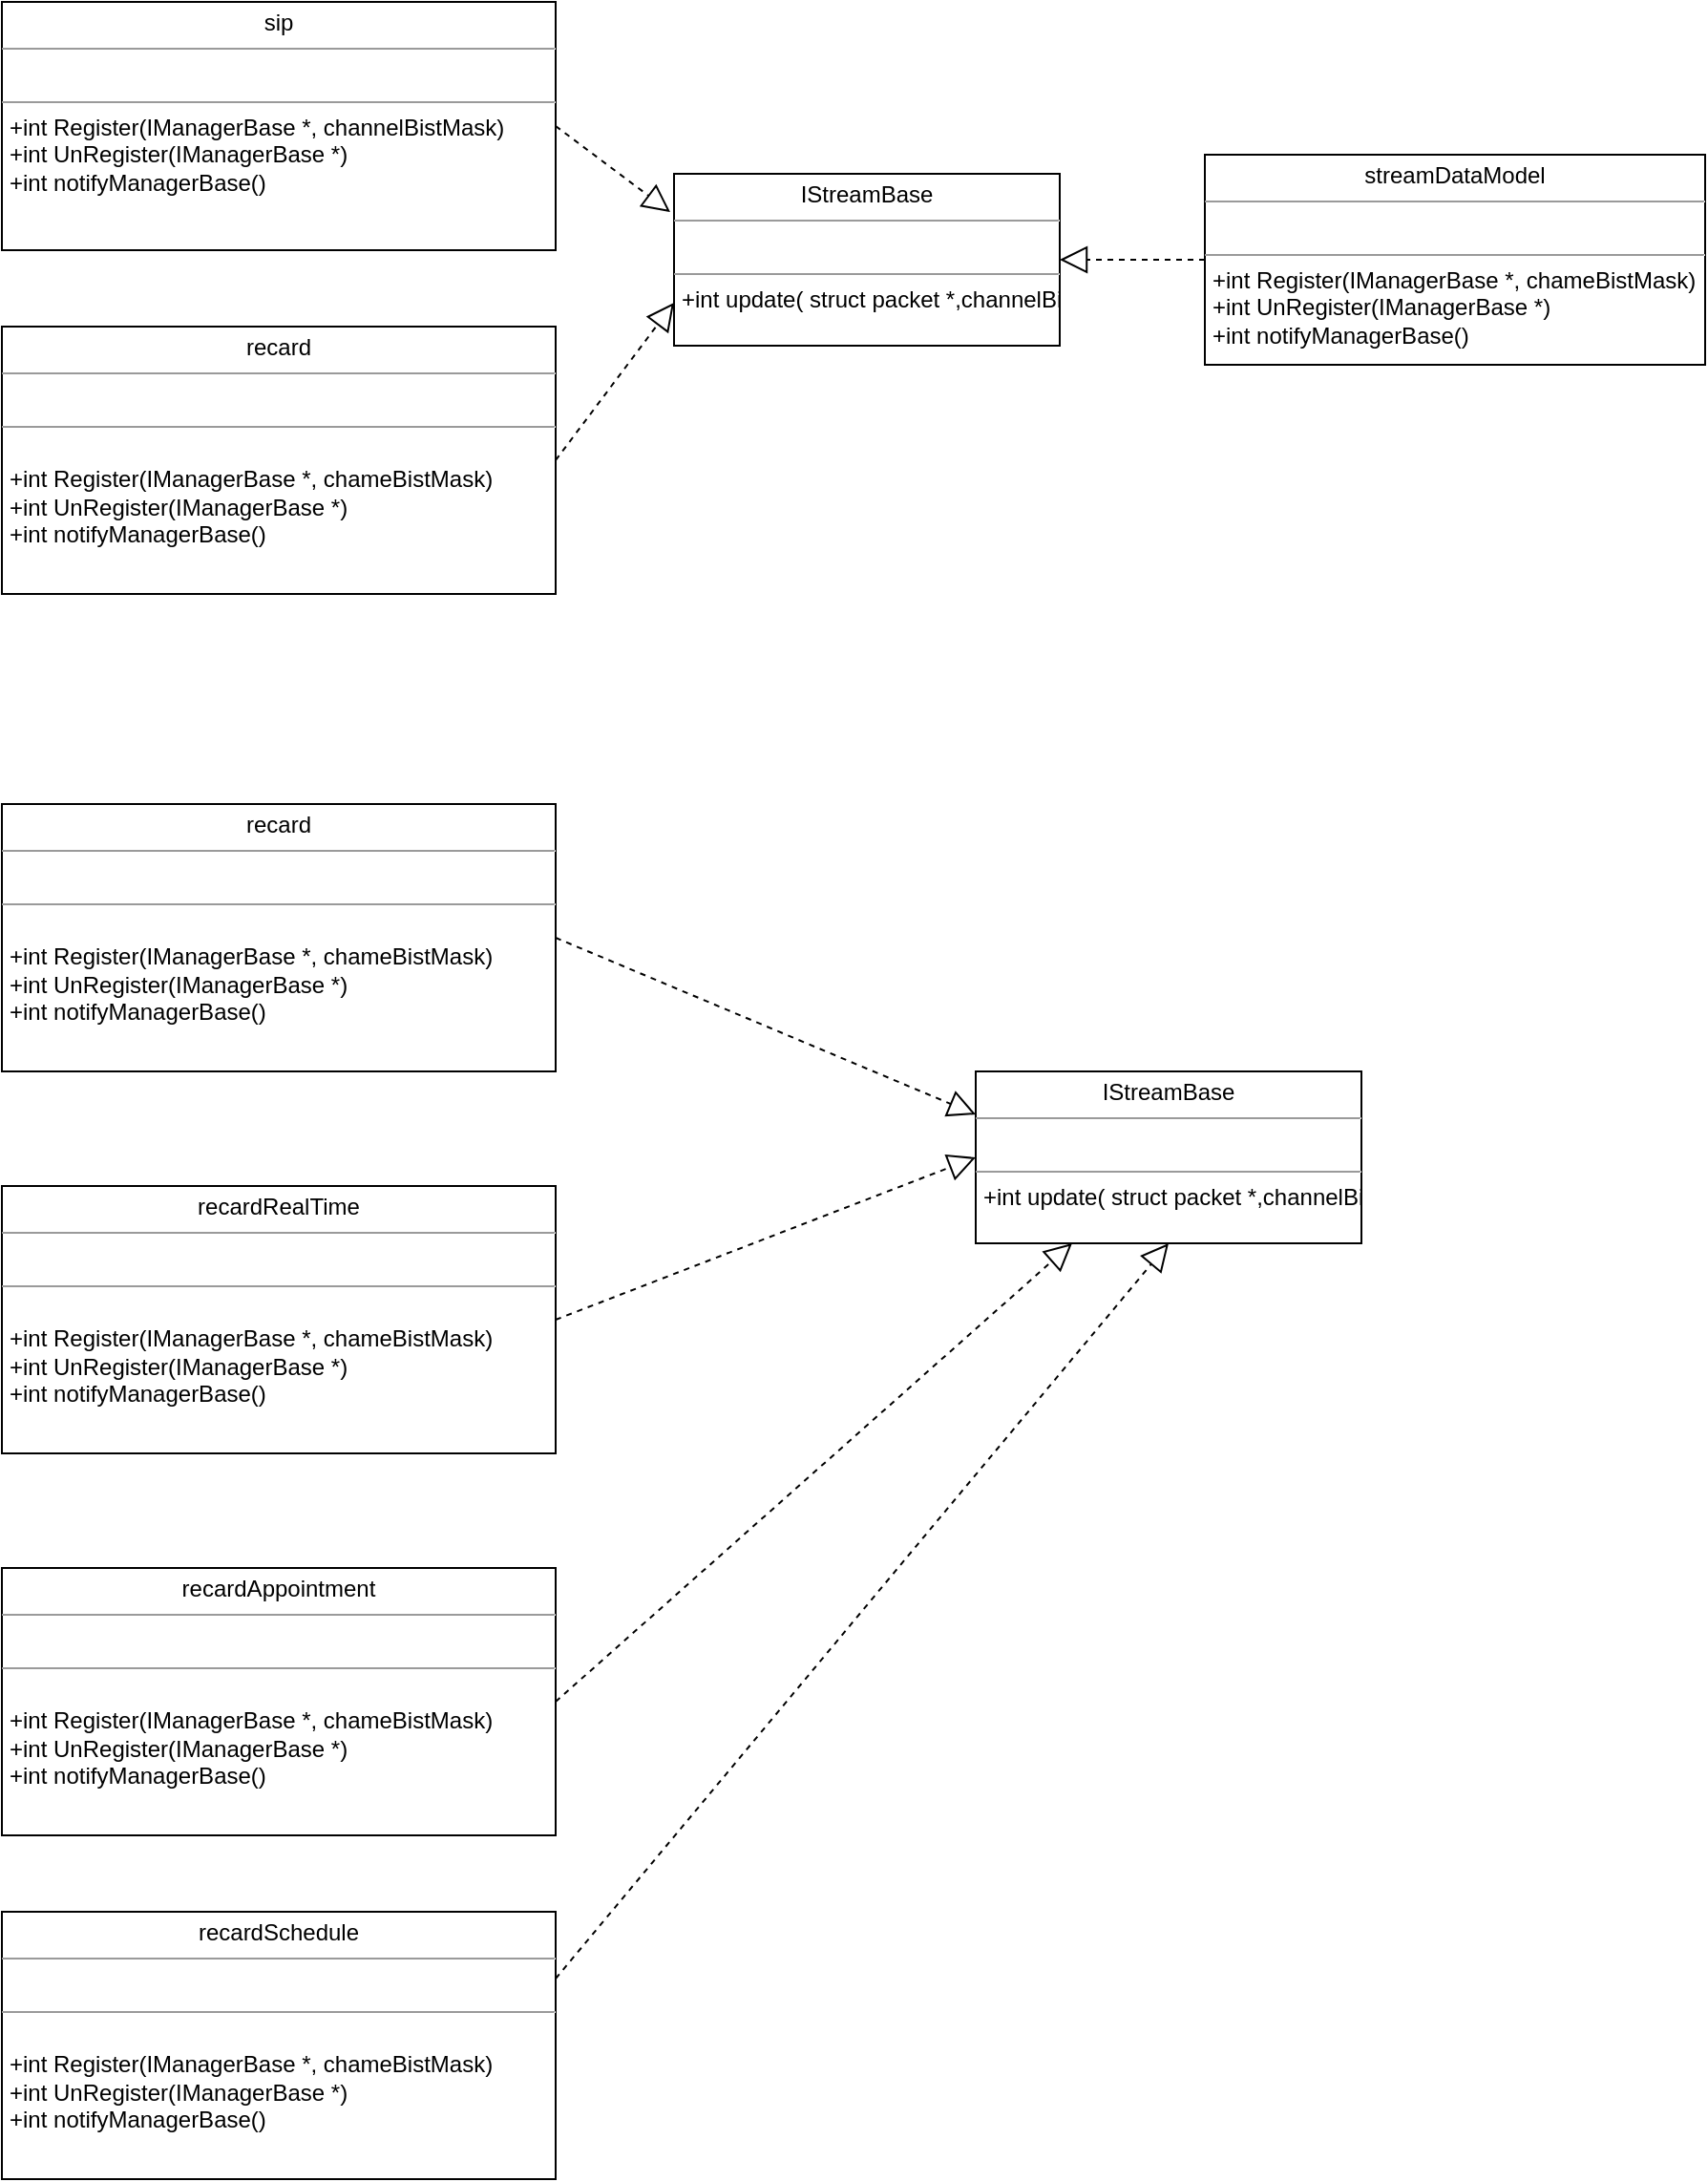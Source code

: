 <mxfile version="10.9.5" type="github"><diagram name="Page-1" id="c4acf3e9-155e-7222-9cf6-157b1a14988f"><mxGraphModel dx="1094" dy="550" grid="1" gridSize="10" guides="1" tooltips="1" connect="1" arrows="1" fold="1" page="1" pageScale="1" pageWidth="850" pageHeight="1100" background="#ffffff" math="0" shadow="0"><root><mxCell id="0"/><mxCell id="1" parent="0"/><mxCell id="OziMw-vRDMhJo8tHJkSu-1" value="&lt;p style=&quot;margin: 0px ; margin-top: 4px ; text-align: center&quot;&gt;&lt;span style=&quot;text-align: left&quot;&gt;recard&lt;/span&gt;&lt;br&gt;&lt;/p&gt;&lt;hr size=&quot;1&quot;&gt;&lt;p style=&quot;margin: 0px ; margin-left: 4px&quot;&gt;&lt;br&gt;&lt;/p&gt;&lt;hr size=&quot;1&quot;&gt;&lt;p style=&quot;margin: 0px ; margin-left: 4px&quot;&gt;&lt;br&gt;&lt;/p&gt;&lt;p style=&quot;margin: 0px 0px 0px 4px&quot;&gt;+int Register(IManagerBase *, chameBistMask)&lt;/p&gt;&lt;p style=&quot;margin: 0px 0px 0px 4px&quot;&gt;+int UnRegister(IManagerBase *)&lt;/p&gt;&lt;p style=&quot;margin: 0px 0px 0px 4px&quot;&gt;+int notifyManagerBase()&lt;/p&gt;" style="verticalAlign=top;align=left;overflow=fill;fontSize=12;fontFamily=Helvetica;html=1;rounded=0;shadow=0;comic=0;labelBackgroundColor=none;strokeColor=#000000;strokeWidth=1;fillColor=#ffffff;" vertex="1" parent="1"><mxGeometry x="20" y="180" width="290" height="140" as="geometry"/></mxCell><mxCell id="OziMw-vRDMhJo8tHJkSu-2" value="&lt;p style=&quot;margin: 0px ; margin-top: 4px ; text-align: center&quot;&gt;&lt;span style=&quot;text-align: left&quot;&gt;sip&lt;/span&gt;&lt;br&gt;&lt;/p&gt;&lt;hr size=&quot;1&quot;&gt;&lt;p style=&quot;margin: 0px 0px 0px 4px&quot;&gt;&lt;br&gt;&lt;/p&gt;&lt;hr size=&quot;1&quot;&gt;&lt;p style=&quot;margin: 0px 0px 0px 4px&quot;&gt;+int Register(IManagerBase *, channelBistMask)&lt;/p&gt;&lt;p style=&quot;margin: 0px 0px 0px 4px&quot;&gt;+int UnRegister(IManagerBase *)&lt;/p&gt;&lt;p style=&quot;margin: 0px 0px 0px 4px&quot;&gt;+int notifyManagerBase()&lt;/p&gt;&lt;p style=&quot;margin: 0px ; margin-left: 4px&quot;&gt;&lt;br&gt;&lt;/p&gt;" style="verticalAlign=top;align=left;overflow=fill;fontSize=12;fontFamily=Helvetica;html=1;rounded=0;shadow=0;comic=0;labelBackgroundColor=none;strokeColor=#000000;strokeWidth=1;fillColor=#ffffff;" vertex="1" parent="1"><mxGeometry x="20" y="10" width="290" height="130" as="geometry"/></mxCell><mxCell id="OziMw-vRDMhJo8tHJkSu-3" value="&lt;p style=&quot;margin: 0px ; margin-top: 4px ; text-align: center&quot;&gt;&lt;span style=&quot;text-align: left&quot;&gt;IStreamBase&lt;/span&gt;&lt;br&gt;&lt;/p&gt;&lt;hr size=&quot;1&quot;&gt;&lt;p style=&quot;margin: 0px ; margin-left: 4px&quot;&gt;&lt;br&gt;&lt;/p&gt;&lt;hr size=&quot;1&quot;&gt;&lt;p style=&quot;margin: 0px ; margin-left: 4px&quot;&gt;+&lt;span&gt;int update( struct packet *,channelBitmask)&lt;/span&gt;&lt;/p&gt;&lt;p style=&quot;margin: 0px ; margin-left: 4px&quot;&gt;&lt;br&gt;&lt;/p&gt;" style="verticalAlign=top;align=left;overflow=fill;fontSize=12;fontFamily=Helvetica;html=1;rounded=0;shadow=0;comic=0;labelBackgroundColor=none;strokeColor=#000000;strokeWidth=1;fillColor=#ffffff;" vertex="1" parent="1"><mxGeometry x="372" y="100" width="202" height="90" as="geometry"/></mxCell><mxCell id="OziMw-vRDMhJo8tHJkSu-4" value="" style="endArrow=block;dashed=1;endFill=0;endSize=12;html=1;exitX=1;exitY=0.5;exitDx=0;exitDy=0;" edge="1" parent="1" source="OziMw-vRDMhJo8tHJkSu-2"><mxGeometry width="160" relative="1" as="geometry"><mxPoint x="430" y="-115" as="sourcePoint"/><mxPoint x="370" y="120" as="targetPoint"/></mxGeometry></mxCell><mxCell id="OziMw-vRDMhJo8tHJkSu-5" value="" style="endArrow=block;dashed=1;endFill=0;endSize=12;html=1;exitX=1;exitY=0.5;exitDx=0;exitDy=0;entryX=0;entryY=0.75;entryDx=0;entryDy=0;" edge="1" parent="1" source="OziMw-vRDMhJo8tHJkSu-1" target="OziMw-vRDMhJo8tHJkSu-3"><mxGeometry width="160" relative="1" as="geometry"><mxPoint x="240" y="120" as="sourcePoint"/><mxPoint x="380" y="130" as="targetPoint"/></mxGeometry></mxCell><mxCell id="OziMw-vRDMhJo8tHJkSu-6" value="&lt;p style=&quot;margin: 0px ; margin-top: 4px ; text-align: center&quot;&gt;&lt;span style=&quot;text-align: left&quot;&gt;streamDataModel&lt;/span&gt;&lt;br&gt;&lt;/p&gt;&lt;hr size=&quot;1&quot;&gt;&lt;p style=&quot;margin: 0px ; margin-left: 4px&quot;&gt;&lt;br&gt;&lt;/p&gt;&lt;hr size=&quot;1&quot;&gt;&lt;p style=&quot;margin: 0px ; margin-left: 4px&quot;&gt;+&lt;span&gt;int Register(IManagerBase *, chameBistMask)&lt;/span&gt;&lt;/p&gt;&lt;p style=&quot;margin: 0px 0px 0px 4px&quot;&gt;+int UnRegister(IManagerBase *)&lt;/p&gt;&lt;p style=&quot;margin: 0px 0px 0px 4px&quot;&gt;+int notifyManagerBase()&lt;/p&gt;&lt;p style=&quot;margin: 0px ; margin-left: 4px&quot;&gt;&lt;br&gt;&lt;/p&gt;" style="verticalAlign=top;align=left;overflow=fill;fontSize=12;fontFamily=Helvetica;html=1;rounded=0;shadow=0;comic=0;labelBackgroundColor=none;strokeColor=#000000;strokeWidth=1;fillColor=#ffffff;" vertex="1" parent="1"><mxGeometry x="650" y="90" width="262" height="110" as="geometry"/></mxCell><mxCell id="OziMw-vRDMhJo8tHJkSu-7" value="" style="endArrow=block;dashed=1;endFill=0;endSize=12;html=1;exitX=0;exitY=0.5;exitDx=0;exitDy=0;entryX=1;entryY=0.5;entryDx=0;entryDy=0;" edge="1" parent="1" source="OziMw-vRDMhJo8tHJkSu-6" target="OziMw-vRDMhJo8tHJkSu-3"><mxGeometry width="160" relative="1" as="geometry"><mxPoint x="320" y="260" as="sourcePoint"/><mxPoint x="382" y="178" as="targetPoint"/></mxGeometry></mxCell><mxCell id="OziMw-vRDMhJo8tHJkSu-8" value="&lt;p style=&quot;margin: 0px ; margin-top: 4px ; text-align: center&quot;&gt;&lt;span style=&quot;text-align: left&quot;&gt;recard&lt;/span&gt;&lt;br&gt;&lt;/p&gt;&lt;hr size=&quot;1&quot;&gt;&lt;p style=&quot;margin: 0px ; margin-left: 4px&quot;&gt;&lt;br&gt;&lt;/p&gt;&lt;hr size=&quot;1&quot;&gt;&lt;p style=&quot;margin: 0px ; margin-left: 4px&quot;&gt;&lt;br&gt;&lt;/p&gt;&lt;p style=&quot;margin: 0px 0px 0px 4px&quot;&gt;+int Register(IManagerBase *, chameBistMask)&lt;/p&gt;&lt;p style=&quot;margin: 0px 0px 0px 4px&quot;&gt;+int UnRegister(IManagerBase *)&lt;/p&gt;&lt;p style=&quot;margin: 0px 0px 0px 4px&quot;&gt;+int notifyManagerBase()&lt;/p&gt;" style="verticalAlign=top;align=left;overflow=fill;fontSize=12;fontFamily=Helvetica;html=1;rounded=0;shadow=0;comic=0;labelBackgroundColor=none;strokeColor=#000000;strokeWidth=1;fillColor=#ffffff;" vertex="1" parent="1"><mxGeometry x="20" y="430" width="290" height="140" as="geometry"/></mxCell><mxCell id="OziMw-vRDMhJo8tHJkSu-9" value="&lt;p style=&quot;margin: 0px ; margin-top: 4px ; text-align: center&quot;&gt;&lt;span style=&quot;text-align: left&quot;&gt;recardRealTime&lt;/span&gt;&lt;br&gt;&lt;/p&gt;&lt;hr size=&quot;1&quot;&gt;&lt;p style=&quot;margin: 0px ; margin-left: 4px&quot;&gt;&lt;br&gt;&lt;/p&gt;&lt;hr size=&quot;1&quot;&gt;&lt;p style=&quot;margin: 0px ; margin-left: 4px&quot;&gt;&lt;br&gt;&lt;/p&gt;&lt;p style=&quot;margin: 0px 0px 0px 4px&quot;&gt;+int Register(IManagerBase *, chameBistMask)&lt;/p&gt;&lt;p style=&quot;margin: 0px 0px 0px 4px&quot;&gt;+int UnRegister(IManagerBase *)&lt;/p&gt;&lt;p style=&quot;margin: 0px 0px 0px 4px&quot;&gt;+int notifyManagerBase()&lt;/p&gt;" style="verticalAlign=top;align=left;overflow=fill;fontSize=12;fontFamily=Helvetica;html=1;rounded=0;shadow=0;comic=0;labelBackgroundColor=none;strokeColor=#000000;strokeWidth=1;fillColor=#ffffff;" vertex="1" parent="1"><mxGeometry x="20" y="630" width="290" height="140" as="geometry"/></mxCell><mxCell id="OziMw-vRDMhJo8tHJkSu-10" value="&lt;p style=&quot;margin: 0px ; margin-top: 4px ; text-align: center&quot;&gt;&lt;span style=&quot;text-align: left&quot;&gt;IStreamBase&lt;/span&gt;&lt;br&gt;&lt;/p&gt;&lt;hr size=&quot;1&quot;&gt;&lt;p style=&quot;margin: 0px ; margin-left: 4px&quot;&gt;&lt;br&gt;&lt;/p&gt;&lt;hr size=&quot;1&quot;&gt;&lt;p style=&quot;margin: 0px ; margin-left: 4px&quot;&gt;+&lt;span&gt;int update( struct packet *,channelBitmask)&lt;/span&gt;&lt;/p&gt;&lt;p style=&quot;margin: 0px ; margin-left: 4px&quot;&gt;&lt;br&gt;&lt;/p&gt;" style="verticalAlign=top;align=left;overflow=fill;fontSize=12;fontFamily=Helvetica;html=1;rounded=0;shadow=0;comic=0;labelBackgroundColor=none;strokeColor=#000000;strokeWidth=1;fillColor=#ffffff;" vertex="1" parent="1"><mxGeometry x="530" y="570" width="202" height="90" as="geometry"/></mxCell><mxCell id="OziMw-vRDMhJo8tHJkSu-11" value="" style="endArrow=block;dashed=1;endFill=0;endSize=12;html=1;exitX=1;exitY=0.5;exitDx=0;exitDy=0;entryX=0;entryY=0.25;entryDx=0;entryDy=0;" edge="1" parent="1" source="OziMw-vRDMhJo8tHJkSu-8" target="OziMw-vRDMhJo8tHJkSu-10"><mxGeometry width="160" relative="1" as="geometry"><mxPoint x="320" y="260" as="sourcePoint"/><mxPoint x="382" y="178" as="targetPoint"/></mxGeometry></mxCell><mxCell id="OziMw-vRDMhJo8tHJkSu-12" value="" style="endArrow=block;dashed=1;endFill=0;endSize=12;html=1;exitX=1;exitY=0.5;exitDx=0;exitDy=0;entryX=0;entryY=0.5;entryDx=0;entryDy=0;" edge="1" parent="1" source="OziMw-vRDMhJo8tHJkSu-9" target="OziMw-vRDMhJo8tHJkSu-10"><mxGeometry width="160" relative="1" as="geometry"><mxPoint x="320" y="510" as="sourcePoint"/><mxPoint x="500" y="500" as="targetPoint"/></mxGeometry></mxCell><mxCell id="OziMw-vRDMhJo8tHJkSu-13" value="&lt;p style=&quot;margin: 0px ; margin-top: 4px ; text-align: center&quot;&gt;&lt;span style=&quot;text-align: left&quot;&gt;recardAppointment&lt;/span&gt;&lt;br&gt;&lt;/p&gt;&lt;hr size=&quot;1&quot;&gt;&lt;p style=&quot;margin: 0px ; margin-left: 4px&quot;&gt;&lt;br&gt;&lt;/p&gt;&lt;hr size=&quot;1&quot;&gt;&lt;p style=&quot;margin: 0px ; margin-left: 4px&quot;&gt;&lt;br&gt;&lt;/p&gt;&lt;p style=&quot;margin: 0px 0px 0px 4px&quot;&gt;+int Register(IManagerBase *, chameBistMask)&lt;/p&gt;&lt;p style=&quot;margin: 0px 0px 0px 4px&quot;&gt;+int UnRegister(IManagerBase *)&lt;/p&gt;&lt;p style=&quot;margin: 0px 0px 0px 4px&quot;&gt;+int notifyManagerBase()&lt;/p&gt;" style="verticalAlign=top;align=left;overflow=fill;fontSize=12;fontFamily=Helvetica;html=1;rounded=0;shadow=0;comic=0;labelBackgroundColor=none;strokeColor=#000000;strokeWidth=1;fillColor=#ffffff;" vertex="1" parent="1"><mxGeometry x="20" y="830" width="290" height="140" as="geometry"/></mxCell><mxCell id="OziMw-vRDMhJo8tHJkSu-14" value="&lt;p style=&quot;margin: 0px ; margin-top: 4px ; text-align: center&quot;&gt;&lt;span style=&quot;text-align: left&quot;&gt;recardSchedule&lt;/span&gt;&lt;br&gt;&lt;/p&gt;&lt;hr size=&quot;1&quot;&gt;&lt;p style=&quot;margin: 0px ; margin-left: 4px&quot;&gt;&lt;br&gt;&lt;/p&gt;&lt;hr size=&quot;1&quot;&gt;&lt;p style=&quot;margin: 0px ; margin-left: 4px&quot;&gt;&lt;br&gt;&lt;/p&gt;&lt;p style=&quot;margin: 0px 0px 0px 4px&quot;&gt;+int Register(IManagerBase *, chameBistMask)&lt;/p&gt;&lt;p style=&quot;margin: 0px 0px 0px 4px&quot;&gt;+int UnRegister(IManagerBase *)&lt;/p&gt;&lt;p style=&quot;margin: 0px 0px 0px 4px&quot;&gt;+int notifyManagerBase()&lt;/p&gt;" style="verticalAlign=top;align=left;overflow=fill;fontSize=12;fontFamily=Helvetica;html=1;rounded=0;shadow=0;comic=0;labelBackgroundColor=none;strokeColor=#000000;strokeWidth=1;fillColor=#ffffff;" vertex="1" parent="1"><mxGeometry x="20" y="1010" width="290" height="140" as="geometry"/></mxCell><mxCell id="OziMw-vRDMhJo8tHJkSu-15" value="" style="endArrow=block;dashed=1;endFill=0;endSize=12;html=1;exitX=1;exitY=0.5;exitDx=0;exitDy=0;entryX=0.25;entryY=1;entryDx=0;entryDy=0;" edge="1" parent="1" source="OziMw-vRDMhJo8tHJkSu-13" target="OziMw-vRDMhJo8tHJkSu-10"><mxGeometry width="160" relative="1" as="geometry"><mxPoint x="320" y="710" as="sourcePoint"/><mxPoint x="510" y="510" as="targetPoint"/></mxGeometry></mxCell><mxCell id="OziMw-vRDMhJo8tHJkSu-16" value="" style="endArrow=block;dashed=1;endFill=0;endSize=12;html=1;exitX=1;exitY=0.25;exitDx=0;exitDy=0;entryX=0.5;entryY=1;entryDx=0;entryDy=0;" edge="1" parent="1" source="OziMw-vRDMhJo8tHJkSu-14" target="OziMw-vRDMhJo8tHJkSu-10"><mxGeometry width="160" relative="1" as="geometry"><mxPoint x="320" y="910" as="sourcePoint"/><mxPoint x="561" y="530" as="targetPoint"/></mxGeometry></mxCell></root></mxGraphModel></diagram></mxfile>